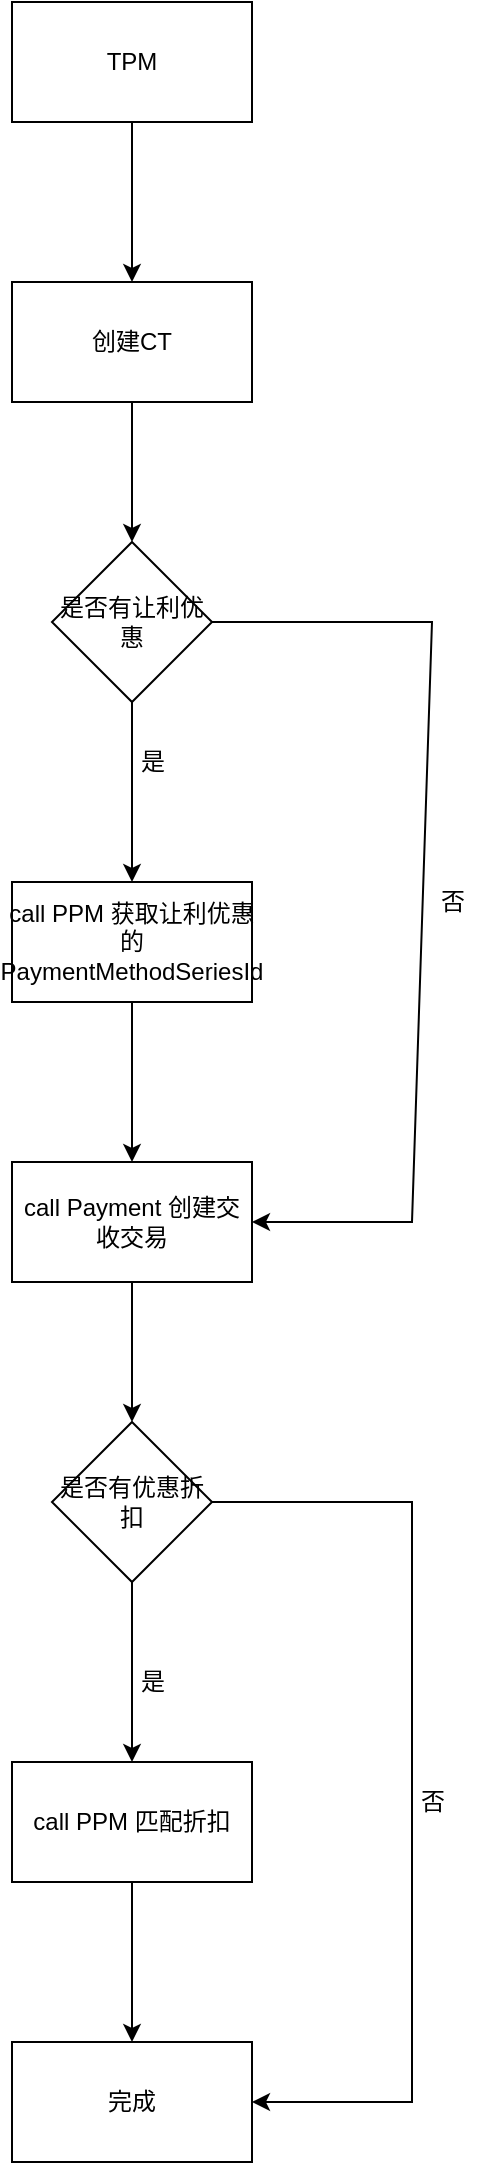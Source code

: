 <mxfile version="20.6.0" type="github">
  <diagram id="C5RBs43oDa-KdzZeNtuy" name="Page-1">
    <mxGraphModel dx="1422" dy="764" grid="1" gridSize="10" guides="1" tooltips="1" connect="1" arrows="1" fold="1" page="1" pageScale="1" pageWidth="827" pageHeight="1169" math="0" shadow="0">
      <root>
        <mxCell id="WIyWlLk6GJQsqaUBKTNV-0" />
        <mxCell id="WIyWlLk6GJQsqaUBKTNV-1" parent="WIyWlLk6GJQsqaUBKTNV-0" />
        <mxCell id="a_a7lAhYffYCH22C5NGe-2" value="" style="edgeStyle=orthogonalEdgeStyle;rounded=0;orthogonalLoop=1;jettySize=auto;html=1;" edge="1" parent="WIyWlLk6GJQsqaUBKTNV-1" source="a_a7lAhYffYCH22C5NGe-0" target="a_a7lAhYffYCH22C5NGe-1">
          <mxGeometry relative="1" as="geometry" />
        </mxCell>
        <mxCell id="a_a7lAhYffYCH22C5NGe-0" value="TPM" style="rounded=0;whiteSpace=wrap;html=1;" vertex="1" parent="WIyWlLk6GJQsqaUBKTNV-1">
          <mxGeometry x="320" y="50" width="120" height="60" as="geometry" />
        </mxCell>
        <mxCell id="a_a7lAhYffYCH22C5NGe-4" value="" style="edgeStyle=orthogonalEdgeStyle;rounded=0;orthogonalLoop=1;jettySize=auto;html=1;" edge="1" parent="WIyWlLk6GJQsqaUBKTNV-1" source="a_a7lAhYffYCH22C5NGe-1" target="a_a7lAhYffYCH22C5NGe-3">
          <mxGeometry relative="1" as="geometry" />
        </mxCell>
        <mxCell id="a_a7lAhYffYCH22C5NGe-1" value="创建CT" style="rounded=0;whiteSpace=wrap;html=1;" vertex="1" parent="WIyWlLk6GJQsqaUBKTNV-1">
          <mxGeometry x="320" y="190" width="120" height="60" as="geometry" />
        </mxCell>
        <mxCell id="a_a7lAhYffYCH22C5NGe-6" value="" style="edgeStyle=orthogonalEdgeStyle;rounded=0;orthogonalLoop=1;jettySize=auto;html=1;" edge="1" parent="WIyWlLk6GJQsqaUBKTNV-1" source="a_a7lAhYffYCH22C5NGe-3" target="a_a7lAhYffYCH22C5NGe-5">
          <mxGeometry relative="1" as="geometry" />
        </mxCell>
        <mxCell id="a_a7lAhYffYCH22C5NGe-3" value="是否有让利优惠" style="rhombus;whiteSpace=wrap;html=1;rounded=0;" vertex="1" parent="WIyWlLk6GJQsqaUBKTNV-1">
          <mxGeometry x="340" y="320" width="80" height="80" as="geometry" />
        </mxCell>
        <mxCell id="a_a7lAhYffYCH22C5NGe-8" value="" style="edgeStyle=orthogonalEdgeStyle;rounded=0;orthogonalLoop=1;jettySize=auto;html=1;" edge="1" parent="WIyWlLk6GJQsqaUBKTNV-1" source="a_a7lAhYffYCH22C5NGe-5" target="a_a7lAhYffYCH22C5NGe-7">
          <mxGeometry relative="1" as="geometry" />
        </mxCell>
        <mxCell id="a_a7lAhYffYCH22C5NGe-5" value="call PPM 获取让利优惠的PaymentMethodSeriesId" style="rounded=0;whiteSpace=wrap;html=1;" vertex="1" parent="WIyWlLk6GJQsqaUBKTNV-1">
          <mxGeometry x="320" y="490" width="120" height="60" as="geometry" />
        </mxCell>
        <mxCell id="a_a7lAhYffYCH22C5NGe-17" value="" style="edgeStyle=orthogonalEdgeStyle;rounded=0;orthogonalLoop=1;jettySize=auto;html=1;" edge="1" parent="WIyWlLk6GJQsqaUBKTNV-1" source="a_a7lAhYffYCH22C5NGe-7" target="a_a7lAhYffYCH22C5NGe-16">
          <mxGeometry relative="1" as="geometry" />
        </mxCell>
        <mxCell id="a_a7lAhYffYCH22C5NGe-7" value="call Payment 创建交收交易" style="rounded=0;whiteSpace=wrap;html=1;" vertex="1" parent="WIyWlLk6GJQsqaUBKTNV-1">
          <mxGeometry x="320" y="630" width="120" height="60" as="geometry" />
        </mxCell>
        <mxCell id="a_a7lAhYffYCH22C5NGe-13" value="" style="endArrow=classic;html=1;rounded=0;exitX=1;exitY=0.5;exitDx=0;exitDy=0;entryX=1;entryY=0.5;entryDx=0;entryDy=0;" edge="1" parent="WIyWlLk6GJQsqaUBKTNV-1" source="a_a7lAhYffYCH22C5NGe-3" target="a_a7lAhYffYCH22C5NGe-7">
          <mxGeometry width="50" height="50" relative="1" as="geometry">
            <mxPoint x="390" y="410" as="sourcePoint" />
            <mxPoint x="480" y="370" as="targetPoint" />
            <Array as="points">
              <mxPoint x="530" y="360" />
              <mxPoint x="520" y="660" />
            </Array>
          </mxGeometry>
        </mxCell>
        <mxCell id="a_a7lAhYffYCH22C5NGe-14" value="是" style="text;html=1;align=center;verticalAlign=middle;resizable=0;points=[];autosize=1;strokeColor=none;fillColor=none;" vertex="1" parent="WIyWlLk6GJQsqaUBKTNV-1">
          <mxGeometry x="370" y="415" width="40" height="30" as="geometry" />
        </mxCell>
        <mxCell id="a_a7lAhYffYCH22C5NGe-15" value="否" style="text;html=1;align=center;verticalAlign=middle;resizable=0;points=[];autosize=1;strokeColor=none;fillColor=none;" vertex="1" parent="WIyWlLk6GJQsqaUBKTNV-1">
          <mxGeometry x="520" y="485" width="40" height="30" as="geometry" />
        </mxCell>
        <mxCell id="a_a7lAhYffYCH22C5NGe-19" value="" style="edgeStyle=orthogonalEdgeStyle;rounded=0;orthogonalLoop=1;jettySize=auto;html=1;" edge="1" parent="WIyWlLk6GJQsqaUBKTNV-1" source="a_a7lAhYffYCH22C5NGe-16" target="a_a7lAhYffYCH22C5NGe-18">
          <mxGeometry relative="1" as="geometry" />
        </mxCell>
        <mxCell id="a_a7lAhYffYCH22C5NGe-16" value="是否有优惠折扣" style="rhombus;whiteSpace=wrap;html=1;rounded=0;" vertex="1" parent="WIyWlLk6GJQsqaUBKTNV-1">
          <mxGeometry x="340" y="760" width="80" height="80" as="geometry" />
        </mxCell>
        <mxCell id="a_a7lAhYffYCH22C5NGe-23" value="" style="edgeStyle=orthogonalEdgeStyle;rounded=0;orthogonalLoop=1;jettySize=auto;html=1;" edge="1" parent="WIyWlLk6GJQsqaUBKTNV-1" source="a_a7lAhYffYCH22C5NGe-18" target="a_a7lAhYffYCH22C5NGe-22">
          <mxGeometry relative="1" as="geometry" />
        </mxCell>
        <mxCell id="a_a7lAhYffYCH22C5NGe-18" value="call PPM 匹配折扣" style="whiteSpace=wrap;html=1;rounded=0;" vertex="1" parent="WIyWlLk6GJQsqaUBKTNV-1">
          <mxGeometry x="320" y="930" width="120" height="60" as="geometry" />
        </mxCell>
        <mxCell id="a_a7lAhYffYCH22C5NGe-22" value="完成" style="whiteSpace=wrap;html=1;rounded=0;" vertex="1" parent="WIyWlLk6GJQsqaUBKTNV-1">
          <mxGeometry x="320" y="1070" width="120" height="60" as="geometry" />
        </mxCell>
        <mxCell id="a_a7lAhYffYCH22C5NGe-24" value="" style="endArrow=classic;html=1;rounded=0;exitX=1;exitY=0.5;exitDx=0;exitDy=0;entryX=1;entryY=0.5;entryDx=0;entryDy=0;" edge="1" parent="WIyWlLk6GJQsqaUBKTNV-1" source="a_a7lAhYffYCH22C5NGe-16" target="a_a7lAhYffYCH22C5NGe-22">
          <mxGeometry width="50" height="50" relative="1" as="geometry">
            <mxPoint x="390" y="900" as="sourcePoint" />
            <mxPoint x="440" y="850" as="targetPoint" />
            <Array as="points">
              <mxPoint x="520" y="800" />
              <mxPoint x="520" y="1100" />
            </Array>
          </mxGeometry>
        </mxCell>
        <mxCell id="a_a7lAhYffYCH22C5NGe-25" value="是" style="text;html=1;align=center;verticalAlign=middle;resizable=0;points=[];autosize=1;strokeColor=none;fillColor=none;" vertex="1" parent="WIyWlLk6GJQsqaUBKTNV-1">
          <mxGeometry x="370" y="875" width="40" height="30" as="geometry" />
        </mxCell>
        <mxCell id="a_a7lAhYffYCH22C5NGe-26" value="否" style="text;html=1;align=center;verticalAlign=middle;resizable=0;points=[];autosize=1;strokeColor=none;fillColor=none;" vertex="1" parent="WIyWlLk6GJQsqaUBKTNV-1">
          <mxGeometry x="510" y="935" width="40" height="30" as="geometry" />
        </mxCell>
      </root>
    </mxGraphModel>
  </diagram>
</mxfile>
